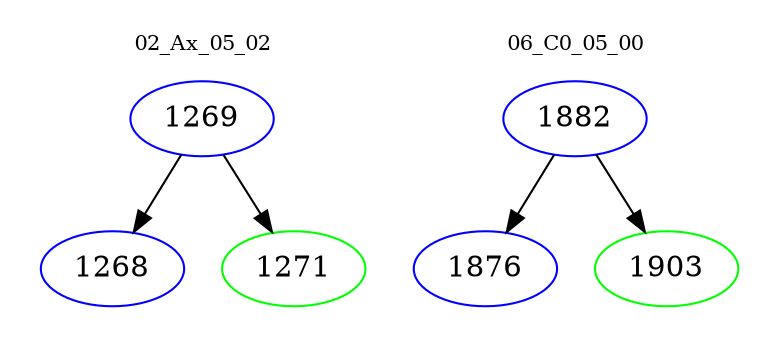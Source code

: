 digraph{
subgraph cluster_0 {
color = white
label = "02_Ax_05_02";
fontsize=10;
T0_1269 [label="1269", color="blue"]
T0_1269 -> T0_1268 [color="black"]
T0_1268 [label="1268", color="blue"]
T0_1269 -> T0_1271 [color="black"]
T0_1271 [label="1271", color="green"]
}
subgraph cluster_1 {
color = white
label = "06_C0_05_00";
fontsize=10;
T1_1882 [label="1882", color="blue"]
T1_1882 -> T1_1876 [color="black"]
T1_1876 [label="1876", color="blue"]
T1_1882 -> T1_1903 [color="black"]
T1_1903 [label="1903", color="green"]
}
}

